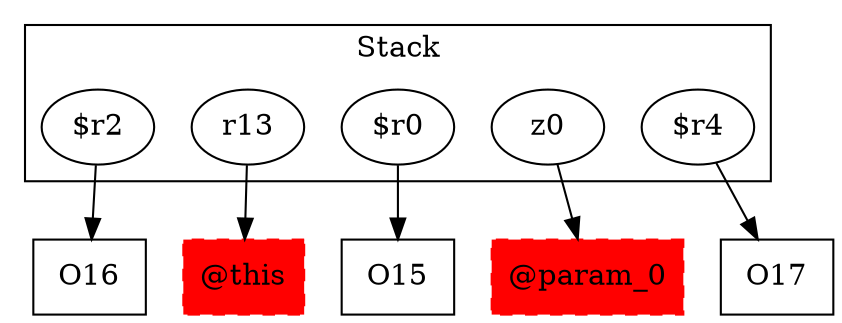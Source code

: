 digraph sample {
  rankDir="LR";
  subgraph cluster_0 {
    label="Stack"
    "$r2"; "r13"; "$r0"; "z0"; "$r4"; 
  }
  "$r2" -> { O16[shape=box]};
  "r13" -> { "@this"[shape=box]};
  "$r0" -> { O15[shape=box]};
  "z0" -> { "@param_0"[shape=box]};
  "$r4" -> { O17[shape=box]};
  "@this"[shape=box, style="filled,dashed"];
  "@param_0"[shape=box, style="filled,dashed"];
  "@this"[color="red"];
  "@param_0"[color="red"];
}
